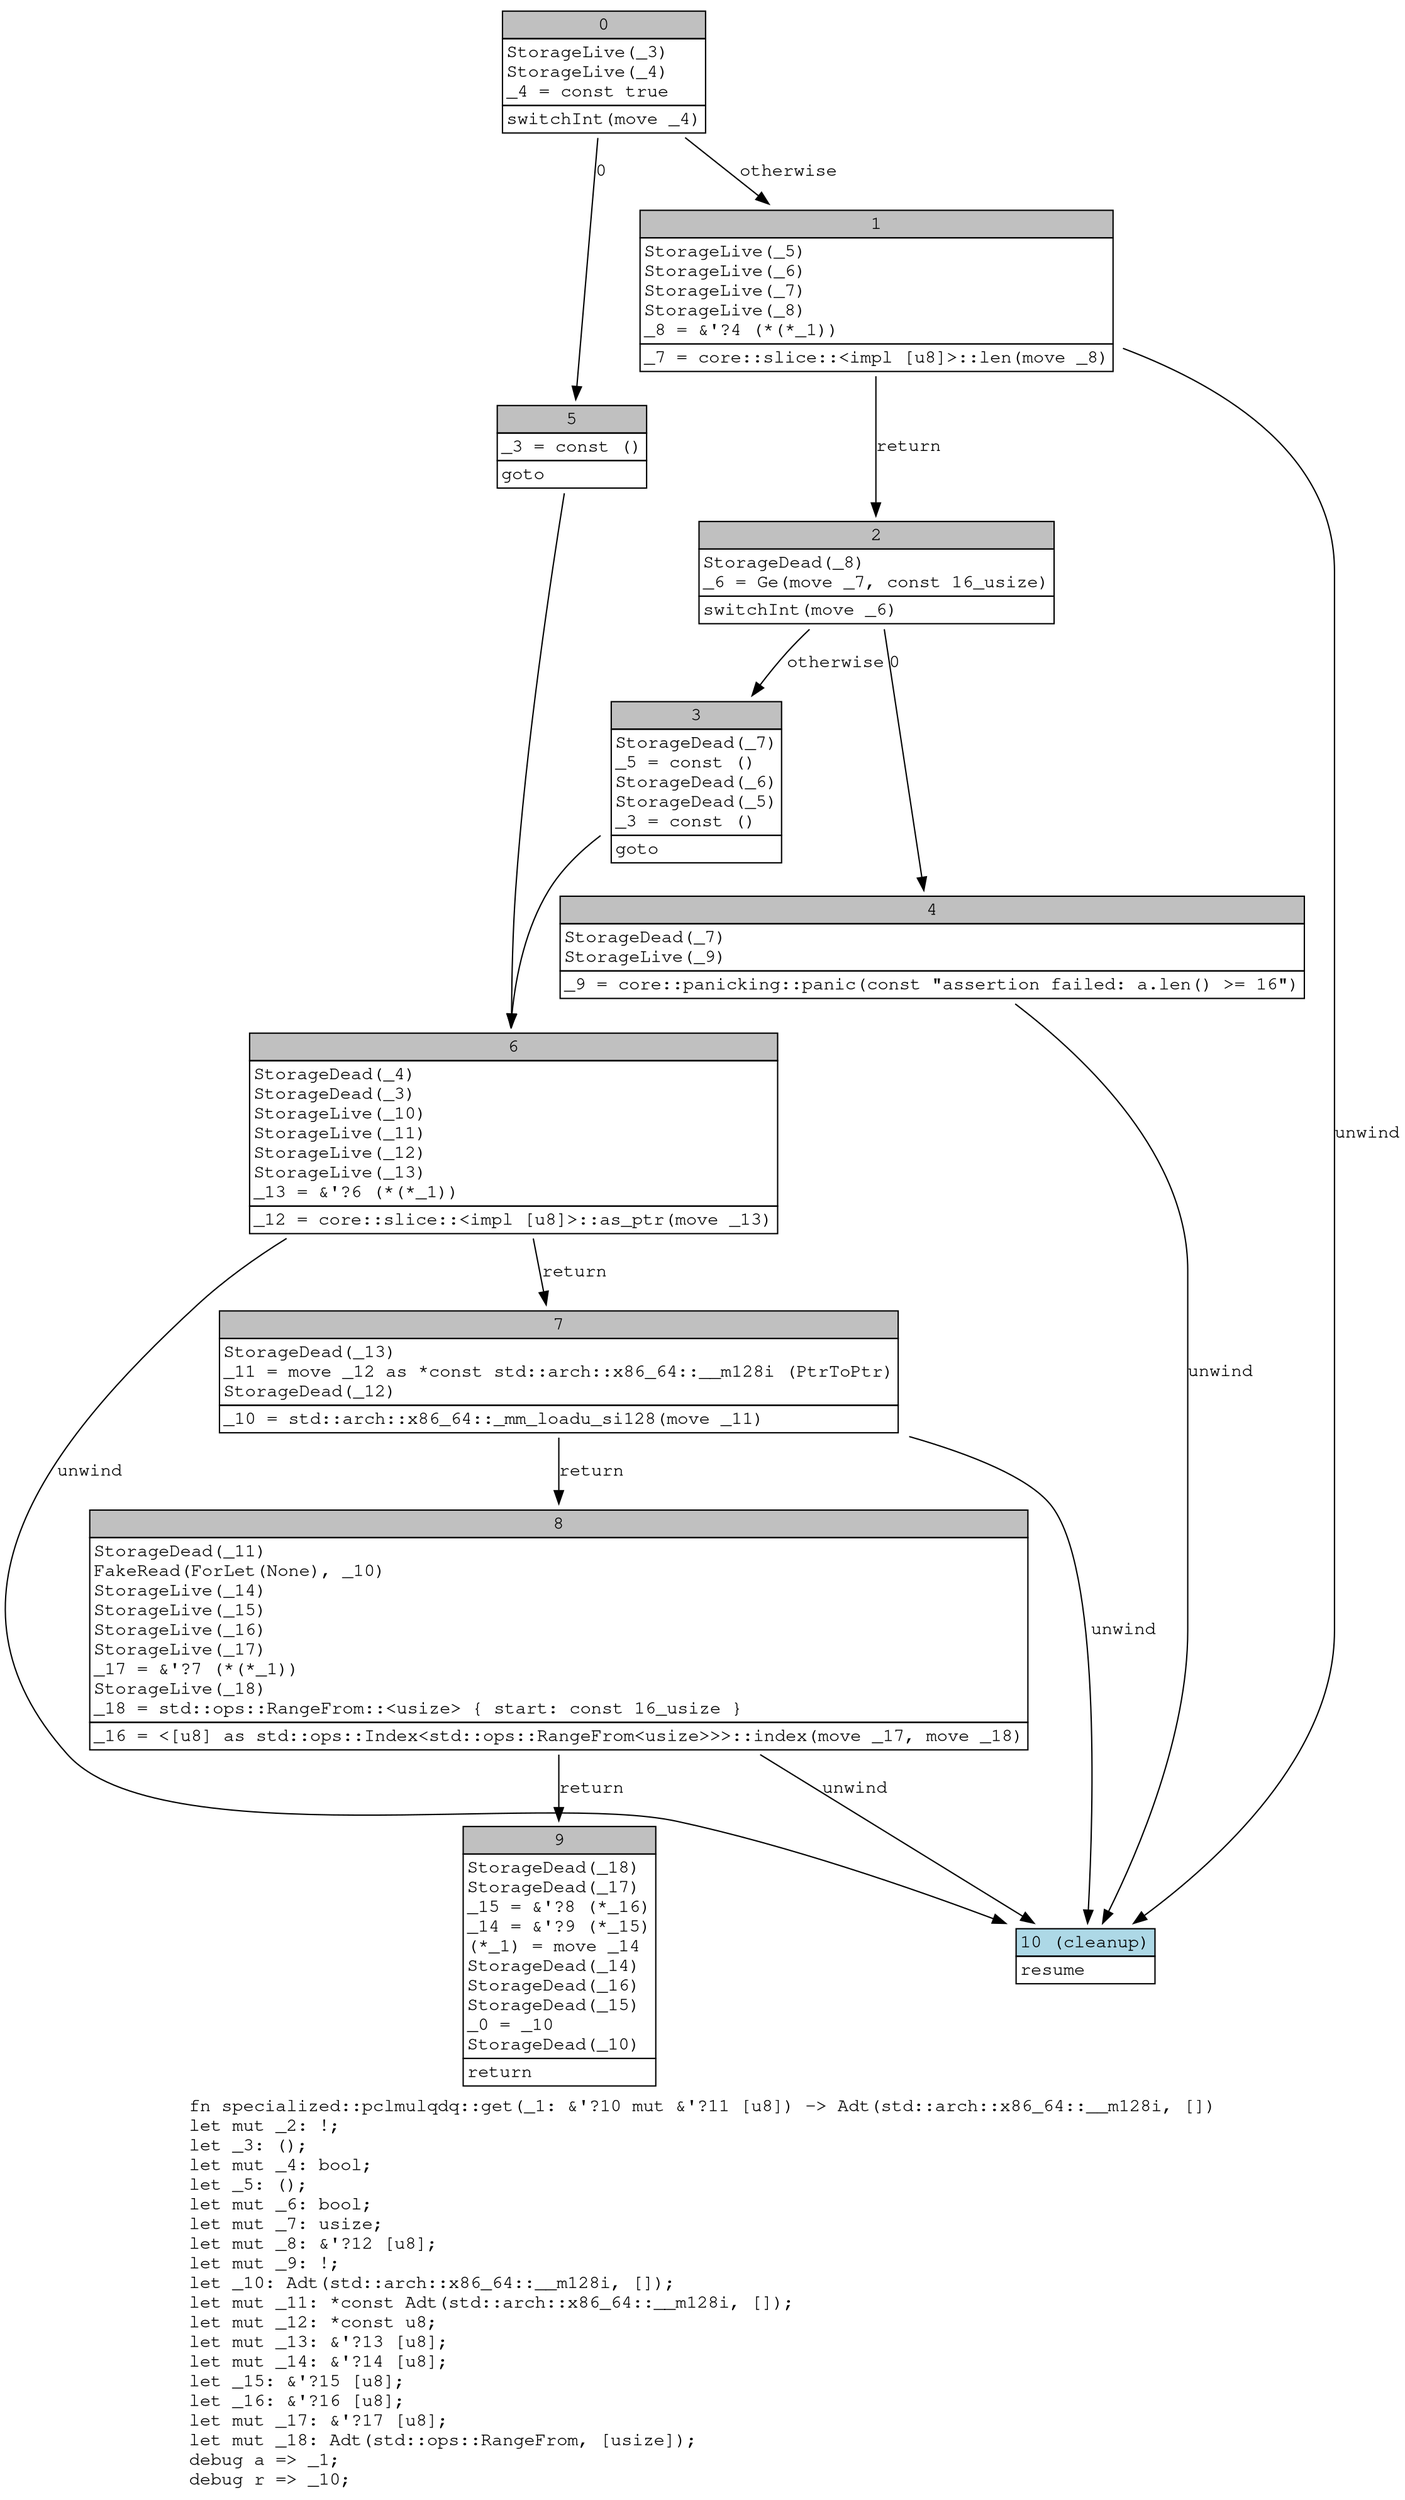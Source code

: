 digraph Mir_0_79 {
    graph [fontname="Courier, monospace"];
    node [fontname="Courier, monospace"];
    edge [fontname="Courier, monospace"];
    label=<fn specialized::pclmulqdq::get(_1: &amp;'?10 mut &amp;'?11 [u8]) -&gt; Adt(std::arch::x86_64::__m128i, [])<br align="left"/>let mut _2: !;<br align="left"/>let _3: ();<br align="left"/>let mut _4: bool;<br align="left"/>let _5: ();<br align="left"/>let mut _6: bool;<br align="left"/>let mut _7: usize;<br align="left"/>let mut _8: &amp;'?12 [u8];<br align="left"/>let mut _9: !;<br align="left"/>let _10: Adt(std::arch::x86_64::__m128i, []);<br align="left"/>let mut _11: *const Adt(std::arch::x86_64::__m128i, []);<br align="left"/>let mut _12: *const u8;<br align="left"/>let mut _13: &amp;'?13 [u8];<br align="left"/>let mut _14: &amp;'?14 [u8];<br align="left"/>let _15: &amp;'?15 [u8];<br align="left"/>let _16: &amp;'?16 [u8];<br align="left"/>let mut _17: &amp;'?17 [u8];<br align="left"/>let mut _18: Adt(std::ops::RangeFrom, [usize]);<br align="left"/>debug a =&gt; _1;<br align="left"/>debug r =&gt; _10;<br align="left"/>>;
    bb0__0_79 [shape="none", label=<<table border="0" cellborder="1" cellspacing="0"><tr><td bgcolor="gray" align="center" colspan="1">0</td></tr><tr><td align="left" balign="left">StorageLive(_3)<br/>StorageLive(_4)<br/>_4 = const true<br/></td></tr><tr><td align="left">switchInt(move _4)</td></tr></table>>];
    bb1__0_79 [shape="none", label=<<table border="0" cellborder="1" cellspacing="0"><tr><td bgcolor="gray" align="center" colspan="1">1</td></tr><tr><td align="left" balign="left">StorageLive(_5)<br/>StorageLive(_6)<br/>StorageLive(_7)<br/>StorageLive(_8)<br/>_8 = &amp;'?4 (*(*_1))<br/></td></tr><tr><td align="left">_7 = core::slice::&lt;impl [u8]&gt;::len(move _8)</td></tr></table>>];
    bb2__0_79 [shape="none", label=<<table border="0" cellborder="1" cellspacing="0"><tr><td bgcolor="gray" align="center" colspan="1">2</td></tr><tr><td align="left" balign="left">StorageDead(_8)<br/>_6 = Ge(move _7, const 16_usize)<br/></td></tr><tr><td align="left">switchInt(move _6)</td></tr></table>>];
    bb3__0_79 [shape="none", label=<<table border="0" cellborder="1" cellspacing="0"><tr><td bgcolor="gray" align="center" colspan="1">3</td></tr><tr><td align="left" balign="left">StorageDead(_7)<br/>_5 = const ()<br/>StorageDead(_6)<br/>StorageDead(_5)<br/>_3 = const ()<br/></td></tr><tr><td align="left">goto</td></tr></table>>];
    bb4__0_79 [shape="none", label=<<table border="0" cellborder="1" cellspacing="0"><tr><td bgcolor="gray" align="center" colspan="1">4</td></tr><tr><td align="left" balign="left">StorageDead(_7)<br/>StorageLive(_9)<br/></td></tr><tr><td align="left">_9 = core::panicking::panic(const &quot;assertion failed: a.len() &gt;= 16&quot;)</td></tr></table>>];
    bb5__0_79 [shape="none", label=<<table border="0" cellborder="1" cellspacing="0"><tr><td bgcolor="gray" align="center" colspan="1">5</td></tr><tr><td align="left" balign="left">_3 = const ()<br/></td></tr><tr><td align="left">goto</td></tr></table>>];
    bb6__0_79 [shape="none", label=<<table border="0" cellborder="1" cellspacing="0"><tr><td bgcolor="gray" align="center" colspan="1">6</td></tr><tr><td align="left" balign="left">StorageDead(_4)<br/>StorageDead(_3)<br/>StorageLive(_10)<br/>StorageLive(_11)<br/>StorageLive(_12)<br/>StorageLive(_13)<br/>_13 = &amp;'?6 (*(*_1))<br/></td></tr><tr><td align="left">_12 = core::slice::&lt;impl [u8]&gt;::as_ptr(move _13)</td></tr></table>>];
    bb7__0_79 [shape="none", label=<<table border="0" cellborder="1" cellspacing="0"><tr><td bgcolor="gray" align="center" colspan="1">7</td></tr><tr><td align="left" balign="left">StorageDead(_13)<br/>_11 = move _12 as *const std::arch::x86_64::__m128i (PtrToPtr)<br/>StorageDead(_12)<br/></td></tr><tr><td align="left">_10 = std::arch::x86_64::_mm_loadu_si128(move _11)</td></tr></table>>];
    bb8__0_79 [shape="none", label=<<table border="0" cellborder="1" cellspacing="0"><tr><td bgcolor="gray" align="center" colspan="1">8</td></tr><tr><td align="left" balign="left">StorageDead(_11)<br/>FakeRead(ForLet(None), _10)<br/>StorageLive(_14)<br/>StorageLive(_15)<br/>StorageLive(_16)<br/>StorageLive(_17)<br/>_17 = &amp;'?7 (*(*_1))<br/>StorageLive(_18)<br/>_18 = std::ops::RangeFrom::&lt;usize&gt; { start: const 16_usize }<br/></td></tr><tr><td align="left">_16 = &lt;[u8] as std::ops::Index&lt;std::ops::RangeFrom&lt;usize&gt;&gt;&gt;::index(move _17, move _18)</td></tr></table>>];
    bb9__0_79 [shape="none", label=<<table border="0" cellborder="1" cellspacing="0"><tr><td bgcolor="gray" align="center" colspan="1">9</td></tr><tr><td align="left" balign="left">StorageDead(_18)<br/>StorageDead(_17)<br/>_15 = &amp;'?8 (*_16)<br/>_14 = &amp;'?9 (*_15)<br/>(*_1) = move _14<br/>StorageDead(_14)<br/>StorageDead(_16)<br/>StorageDead(_15)<br/>_0 = _10<br/>StorageDead(_10)<br/></td></tr><tr><td align="left">return</td></tr></table>>];
    bb10__0_79 [shape="none", label=<<table border="0" cellborder="1" cellspacing="0"><tr><td bgcolor="lightblue" align="center" colspan="1">10 (cleanup)</td></tr><tr><td align="left">resume</td></tr></table>>];
    bb0__0_79 -> bb5__0_79 [label="0"];
    bb0__0_79 -> bb1__0_79 [label="otherwise"];
    bb1__0_79 -> bb2__0_79 [label="return"];
    bb1__0_79 -> bb10__0_79 [label="unwind"];
    bb2__0_79 -> bb4__0_79 [label="0"];
    bb2__0_79 -> bb3__0_79 [label="otherwise"];
    bb3__0_79 -> bb6__0_79 [label=""];
    bb4__0_79 -> bb10__0_79 [label="unwind"];
    bb5__0_79 -> bb6__0_79 [label=""];
    bb6__0_79 -> bb7__0_79 [label="return"];
    bb6__0_79 -> bb10__0_79 [label="unwind"];
    bb7__0_79 -> bb8__0_79 [label="return"];
    bb7__0_79 -> bb10__0_79 [label="unwind"];
    bb8__0_79 -> bb9__0_79 [label="return"];
    bb8__0_79 -> bb10__0_79 [label="unwind"];
}
